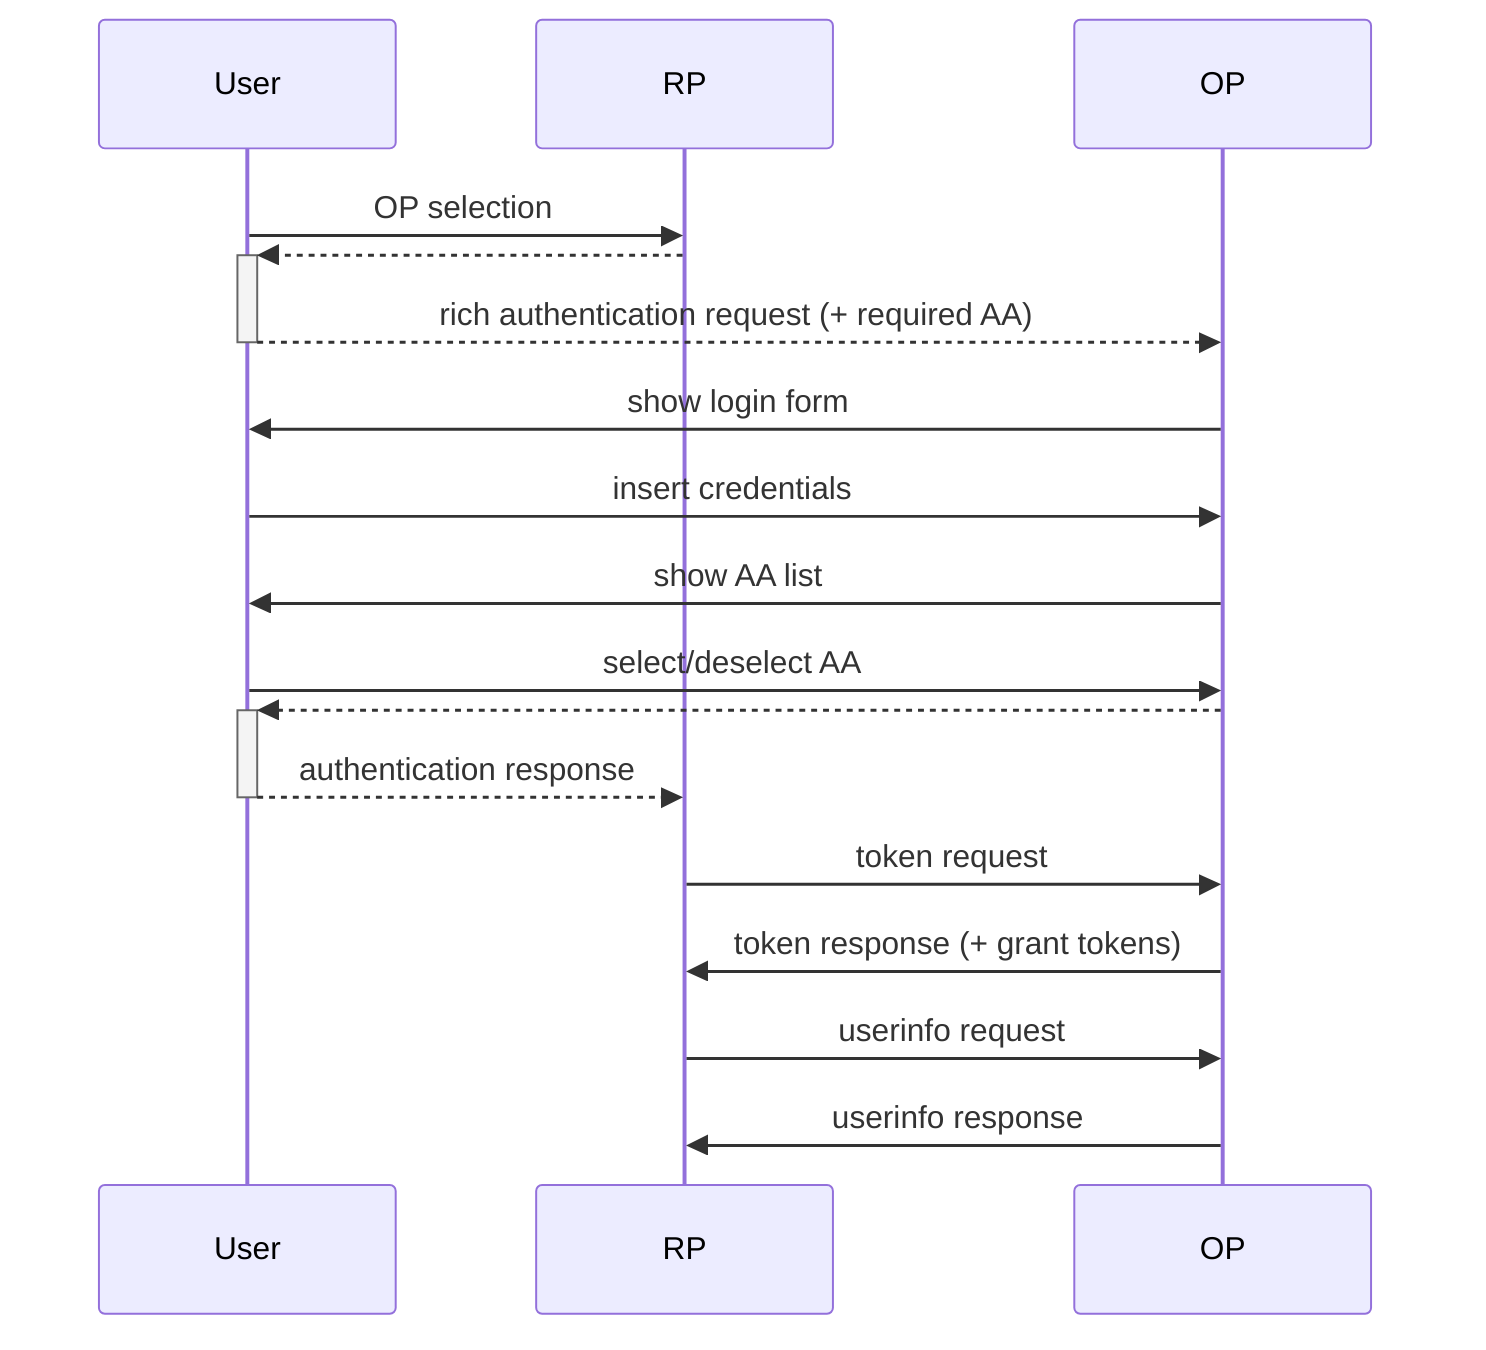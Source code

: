 sequenceDiagram
    participant User
    participant RP
    participant OP
    User->>RP: OP selection
    RP-->>+User: 
    User-->>-OP: rich authentication request (+ required AA) 
    OP->>User: show login form
    User->>OP: insert credentials
    OP->>User: show AA list
    User->>OP: select/deselect AA 
    OP-->>+User: 
    User-->>-RP: authentication response
    RP->>OP: token request
    OP->>RP: token response (+ grant tokens)
    RP->>OP: userinfo request
    OP->>RP: userinfo response